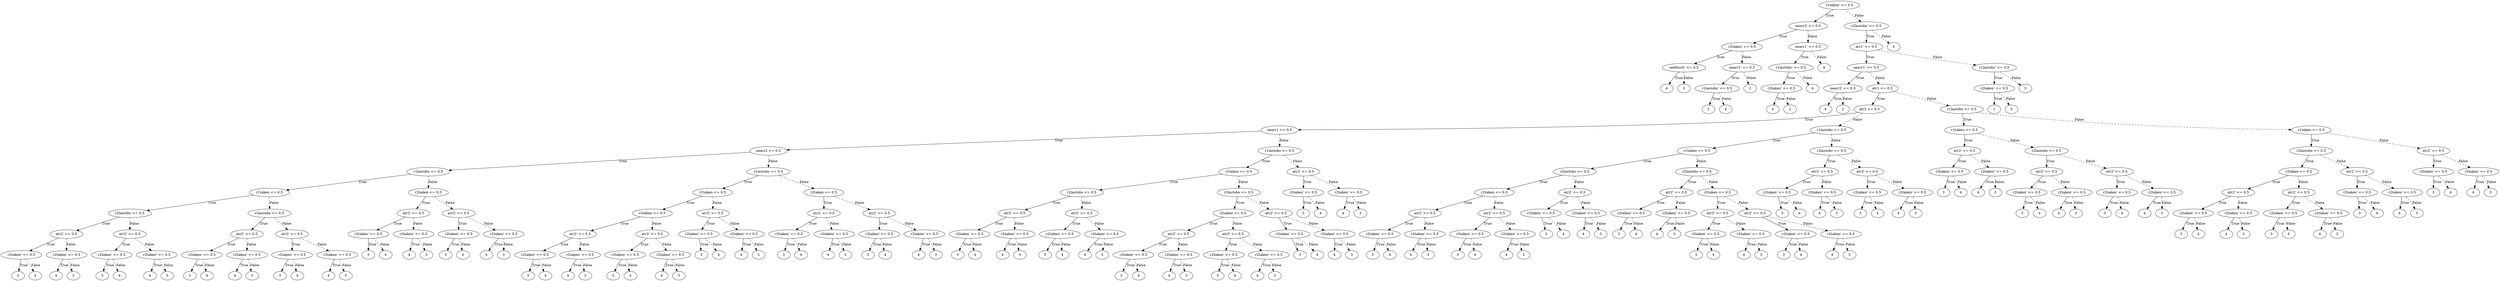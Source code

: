 digraph {
0 [label="r1taken' <= 0.5"];
1 [label="nearr2' <= 0.5"];
2 [label="r2taken' <= 0.5"];
3 [label="seefinish' <= 0.5"];
4 [label="4"];
3 -> 4 [label="True"];
5 [label="2"];
3 -> 5 [style="dashed", label="False"];
2 -> 3 [label="True"];
6 [label="nearr1' <= 0.5"];
7 [label="r1lastobs' <= 0.5"];
8 [label="2"];
7 -> 8 [label="True"];
9 [label="4"];
7 -> 9 [style="dashed", label="False"];
6 -> 7 [label="True"];
10 [label="2"];
6 -> 10 [style="dashed", label="False"];
2 -> 6 [style="dashed", label="False"];
1 -> 2 [label="True"];
11 [label="nearr1' <= 0.5"];
12 [label="r1lastobs' <= 0.5"];
13 [label="r2taken' <= 0.5"];
14 [label="4"];
13 -> 14 [label="True"];
15 [label="2"];
13 -> 15 [style="dashed", label="False"];
12 -> 13 [label="True"];
16 [label="4"];
12 -> 16 [style="dashed", label="False"];
11 -> 12 [label="True"];
17 [label="4"];
11 -> 17 [style="dashed", label="False"];
1 -> 11 [style="dashed", label="False"];
0 -> 1 [label="True"];
18 [label="r2lastobs' <= 0.5"];
19 [label="atr1' <= 0.5"];
20 [label="nearr1' <= 0.5"];
21 [label="nearr2' <= 0.5"];
22 [label="4"];
21 -> 22 [label="True"];
23 [label="2"];
21 -> 23 [style="dashed", label="False"];
20 -> 21 [label="True"];
24 [label="atr1 <= 0.5"];
25 [label="atr2 <= 0.5"];
26 [label="nearr1 <= 0.5"];
27 [label="nearr2 <= 0.5"];
28 [label="r1lastobs <= 0.5"];
29 [label="r1taken <= 0.5"];
30 [label="r2lastobs <= 0.5"];
31 [label="atr2' <= 0.5"];
32 [label="r2taken' <= 0.5"];
33 [label="3"];
32 -> 33 [label="True"];
34 [label="4"];
32 -> 34 [style="dashed", label="False"];
31 -> 32 [label="True"];
35 [label="r2taken' <= 0.5"];
36 [label="4"];
35 -> 36 [label="True"];
37 [label="3"];
35 -> 37 [style="dashed", label="False"];
31 -> 35 [style="dashed", label="False"];
30 -> 31 [label="True"];
38 [label="atr2' <= 0.5"];
39 [label="r2taken' <= 0.5"];
40 [label="3"];
39 -> 40 [label="True"];
41 [label="4"];
39 -> 41 [style="dashed", label="False"];
38 -> 39 [label="True"];
42 [label="r2taken' <= 0.5"];
43 [label="4"];
42 -> 43 [label="True"];
44 [label="3"];
42 -> 44 [style="dashed", label="False"];
38 -> 42 [style="dashed", label="False"];
30 -> 38 [style="dashed", label="False"];
29 -> 30 [label="True"];
45 [label="r2lastobs <= 0.5"];
46 [label="atr2' <= 0.5"];
47 [label="r2taken' <= 0.5"];
48 [label="3"];
47 -> 48 [label="True"];
49 [label="4"];
47 -> 49 [style="dashed", label="False"];
46 -> 47 [label="True"];
50 [label="r2taken' <= 0.5"];
51 [label="4"];
50 -> 51 [label="True"];
52 [label="3"];
50 -> 52 [style="dashed", label="False"];
46 -> 50 [style="dashed", label="False"];
45 -> 46 [label="True"];
53 [label="atr2' <= 0.5"];
54 [label="r2taken' <= 0.5"];
55 [label="3"];
54 -> 55 [label="True"];
56 [label="4"];
54 -> 56 [style="dashed", label="False"];
53 -> 54 [label="True"];
57 [label="r2taken' <= 0.5"];
58 [label="4"];
57 -> 58 [label="True"];
59 [label="3"];
57 -> 59 [style="dashed", label="False"];
53 -> 57 [style="dashed", label="False"];
45 -> 53 [style="dashed", label="False"];
29 -> 45 [style="dashed", label="False"];
28 -> 29 [label="True"];
60 [label="r2taken <= 0.5"];
61 [label="atr2' <= 0.5"];
62 [label="r2taken' <= 0.5"];
63 [label="3"];
62 -> 63 [label="True"];
64 [label="4"];
62 -> 64 [style="dashed", label="False"];
61 -> 62 [label="True"];
65 [label="r2taken' <= 0.5"];
66 [label="4"];
65 -> 66 [label="True"];
67 [label="3"];
65 -> 67 [style="dashed", label="False"];
61 -> 65 [style="dashed", label="False"];
60 -> 61 [label="True"];
68 [label="atr2' <= 0.5"];
69 [label="r2taken' <= 0.5"];
70 [label="3"];
69 -> 70 [label="True"];
71 [label="4"];
69 -> 71 [style="dashed", label="False"];
68 -> 69 [label="True"];
72 [label="r2taken' <= 0.5"];
73 [label="4"];
72 -> 73 [label="True"];
74 [label="3"];
72 -> 74 [style="dashed", label="False"];
68 -> 72 [style="dashed", label="False"];
60 -> 68 [style="dashed", label="False"];
28 -> 60 [style="dashed", label="False"];
27 -> 28 [label="True"];
75 [label="r1lastobs <= 0.5"];
76 [label="r1taken <= 0.5"];
77 [label="r2taken <= 0.5"];
78 [label="atr2' <= 0.5"];
79 [label="r2taken' <= 0.5"];
80 [label="3"];
79 -> 80 [label="True"];
81 [label="4"];
79 -> 81 [style="dashed", label="False"];
78 -> 79 [label="True"];
82 [label="r2taken' <= 0.5"];
83 [label="4"];
82 -> 83 [label="True"];
84 [label="3"];
82 -> 84 [style="dashed", label="False"];
78 -> 82 [style="dashed", label="False"];
77 -> 78 [label="True"];
85 [label="atr2' <= 0.5"];
86 [label="r2taken' <= 0.5"];
87 [label="3"];
86 -> 87 [label="True"];
88 [label="4"];
86 -> 88 [style="dashed", label="False"];
85 -> 86 [label="True"];
89 [label="r2taken' <= 0.5"];
90 [label="4"];
89 -> 90 [label="True"];
91 [label="3"];
89 -> 91 [style="dashed", label="False"];
85 -> 89 [style="dashed", label="False"];
77 -> 85 [style="dashed", label="False"];
76 -> 77 [label="True"];
92 [label="atr2' <= 0.5"];
93 [label="r2taken' <= 0.5"];
94 [label="3"];
93 -> 94 [label="True"];
95 [label="4"];
93 -> 95 [style="dashed", label="False"];
92 -> 93 [label="True"];
96 [label="r2taken' <= 0.5"];
97 [label="4"];
96 -> 97 [label="True"];
98 [label="3"];
96 -> 98 [style="dashed", label="False"];
92 -> 96 [style="dashed", label="False"];
76 -> 92 [style="dashed", label="False"];
75 -> 76 [label="True"];
99 [label="r2taken <= 0.5"];
100 [label="atr2' <= 0.5"];
101 [label="r2taken' <= 0.5"];
102 [label="3"];
101 -> 102 [label="True"];
103 [label="4"];
101 -> 103 [style="dashed", label="False"];
100 -> 101 [label="True"];
104 [label="r2taken' <= 0.5"];
105 [label="4"];
104 -> 105 [label="True"];
106 [label="3"];
104 -> 106 [style="dashed", label="False"];
100 -> 104 [style="dashed", label="False"];
99 -> 100 [label="True"];
107 [label="atr2' <= 0.5"];
108 [label="r2taken' <= 0.5"];
109 [label="3"];
108 -> 109 [label="True"];
110 [label="4"];
108 -> 110 [style="dashed", label="False"];
107 -> 108 [label="True"];
111 [label="r2taken' <= 0.5"];
112 [label="4"];
111 -> 112 [label="True"];
113 [label="3"];
111 -> 113 [style="dashed", label="False"];
107 -> 111 [style="dashed", label="False"];
99 -> 107 [style="dashed", label="False"];
75 -> 99 [style="dashed", label="False"];
27 -> 75 [style="dashed", label="False"];
26 -> 27 [label="True"];
114 [label="r1lastobs <= 0.5"];
115 [label="r1taken <= 0.5"];
116 [label="r2lastobs <= 0.5"];
117 [label="atr2' <= 0.5"];
118 [label="r2taken' <= 0.5"];
119 [label="3"];
118 -> 119 [label="True"];
120 [label="4"];
118 -> 120 [style="dashed", label="False"];
117 -> 118 [label="True"];
121 [label="r2taken' <= 0.5"];
122 [label="4"];
121 -> 122 [label="True"];
123 [label="3"];
121 -> 123 [style="dashed", label="False"];
117 -> 121 [style="dashed", label="False"];
116 -> 117 [label="True"];
124 [label="atr2' <= 0.5"];
125 [label="r2taken' <= 0.5"];
126 [label="3"];
125 -> 126 [label="True"];
127 [label="4"];
125 -> 127 [style="dashed", label="False"];
124 -> 125 [label="True"];
128 [label="r2taken' <= 0.5"];
129 [label="4"];
128 -> 129 [label="True"];
130 [label="3"];
128 -> 130 [style="dashed", label="False"];
124 -> 128 [style="dashed", label="False"];
116 -> 124 [style="dashed", label="False"];
115 -> 116 [label="True"];
131 [label="r2lastobs <= 0.5"];
132 [label="r2taken <= 0.5"];
133 [label="atr2' <= 0.5"];
134 [label="r2taken' <= 0.5"];
135 [label="3"];
134 -> 135 [label="True"];
136 [label="4"];
134 -> 136 [style="dashed", label="False"];
133 -> 134 [label="True"];
137 [label="r2taken' <= 0.5"];
138 [label="4"];
137 -> 138 [label="True"];
139 [label="3"];
137 -> 139 [style="dashed", label="False"];
133 -> 137 [style="dashed", label="False"];
132 -> 133 [label="True"];
140 [label="atr2' <= 0.5"];
141 [label="r2taken' <= 0.5"];
142 [label="3"];
141 -> 142 [label="True"];
143 [label="4"];
141 -> 143 [style="dashed", label="False"];
140 -> 141 [label="True"];
144 [label="r2taken' <= 0.5"];
145 [label="4"];
144 -> 145 [label="True"];
146 [label="3"];
144 -> 146 [style="dashed", label="False"];
140 -> 144 [style="dashed", label="False"];
132 -> 140 [style="dashed", label="False"];
131 -> 132 [label="True"];
147 [label="atr2' <= 0.5"];
148 [label="r2taken' <= 0.5"];
149 [label="3"];
148 -> 149 [label="True"];
150 [label="4"];
148 -> 150 [style="dashed", label="False"];
147 -> 148 [label="True"];
151 [label="r2taken' <= 0.5"];
152 [label="4"];
151 -> 152 [label="True"];
153 [label="3"];
151 -> 153 [style="dashed", label="False"];
147 -> 151 [style="dashed", label="False"];
131 -> 147 [style="dashed", label="False"];
115 -> 131 [style="dashed", label="False"];
114 -> 115 [label="True"];
154 [label="atr2' <= 0.5"];
155 [label="r2taken' <= 0.5"];
156 [label="3"];
155 -> 156 [label="True"];
157 [label="4"];
155 -> 157 [style="dashed", label="False"];
154 -> 155 [label="True"];
158 [label="r2taken' <= 0.5"];
159 [label="4"];
158 -> 159 [label="True"];
160 [label="3"];
158 -> 160 [style="dashed", label="False"];
154 -> 158 [style="dashed", label="False"];
114 -> 154 [style="dashed", label="False"];
26 -> 114 [style="dashed", label="False"];
25 -> 26 [label="True"];
161 [label="r1lastobs <= 0.5"];
162 [label="r1taken <= 0.5"];
163 [label="r2lastobs <= 0.5"];
164 [label="r2taken <= 0.5"];
165 [label="atr2' <= 0.5"];
166 [label="r2taken' <= 0.5"];
167 [label="3"];
166 -> 167 [label="True"];
168 [label="4"];
166 -> 168 [style="dashed", label="False"];
165 -> 166 [label="True"];
169 [label="r2taken' <= 0.5"];
170 [label="4"];
169 -> 170 [label="True"];
171 [label="3"];
169 -> 171 [style="dashed", label="False"];
165 -> 169 [style="dashed", label="False"];
164 -> 165 [label="True"];
172 [label="atr2' <= 0.5"];
173 [label="r2taken' <= 0.5"];
174 [label="3"];
173 -> 174 [label="True"];
175 [label="4"];
173 -> 175 [style="dashed", label="False"];
172 -> 173 [label="True"];
176 [label="r2taken' <= 0.5"];
177 [label="4"];
176 -> 177 [label="True"];
178 [label="3"];
176 -> 178 [style="dashed", label="False"];
172 -> 176 [style="dashed", label="False"];
164 -> 172 [style="dashed", label="False"];
163 -> 164 [label="True"];
179 [label="atr2' <= 0.5"];
180 [label="r2taken' <= 0.5"];
181 [label="3"];
180 -> 181 [label="True"];
182 [label="4"];
180 -> 182 [style="dashed", label="False"];
179 -> 180 [label="True"];
183 [label="r2taken' <= 0.5"];
184 [label="4"];
183 -> 184 [label="True"];
185 [label="3"];
183 -> 185 [style="dashed", label="False"];
179 -> 183 [style="dashed", label="False"];
163 -> 179 [style="dashed", label="False"];
162 -> 163 [label="True"];
186 [label="r2lastobs <= 0.5"];
187 [label="atr2' <= 0.5"];
188 [label="r2taken' <= 0.5"];
189 [label="3"];
188 -> 189 [label="True"];
190 [label="4"];
188 -> 190 [style="dashed", label="False"];
187 -> 188 [label="True"];
191 [label="r2taken' <= 0.5"];
192 [label="4"];
191 -> 192 [label="True"];
193 [label="3"];
191 -> 193 [style="dashed", label="False"];
187 -> 191 [style="dashed", label="False"];
186 -> 187 [label="True"];
194 [label="r2taken <= 0.5"];
195 [label="atr2' <= 0.5"];
196 [label="r2taken' <= 0.5"];
197 [label="3"];
196 -> 197 [label="True"];
198 [label="4"];
196 -> 198 [style="dashed", label="False"];
195 -> 196 [label="True"];
199 [label="r2taken' <= 0.5"];
200 [label="4"];
199 -> 200 [label="True"];
201 [label="3"];
199 -> 201 [style="dashed", label="False"];
195 -> 199 [style="dashed", label="False"];
194 -> 195 [label="True"];
202 [label="atr2' <= 0.5"];
203 [label="r2taken' <= 0.5"];
204 [label="3"];
203 -> 204 [label="True"];
205 [label="4"];
203 -> 205 [style="dashed", label="False"];
202 -> 203 [label="True"];
206 [label="r2taken' <= 0.5"];
207 [label="4"];
206 -> 207 [label="True"];
208 [label="3"];
206 -> 208 [style="dashed", label="False"];
202 -> 206 [style="dashed", label="False"];
194 -> 202 [style="dashed", label="False"];
186 -> 194 [style="dashed", label="False"];
162 -> 186 [style="dashed", label="False"];
161 -> 162 [label="True"];
209 [label="r2lastobs <= 0.5"];
210 [label="atr2' <= 0.5"];
211 [label="r2taken' <= 0.5"];
212 [label="3"];
211 -> 212 [label="True"];
213 [label="4"];
211 -> 213 [style="dashed", label="False"];
210 -> 211 [label="True"];
214 [label="r2taken' <= 0.5"];
215 [label="4"];
214 -> 215 [label="True"];
216 [label="3"];
214 -> 216 [style="dashed", label="False"];
210 -> 214 [style="dashed", label="False"];
209 -> 210 [label="True"];
217 [label="atr2' <= 0.5"];
218 [label="r2taken' <= 0.5"];
219 [label="3"];
218 -> 219 [label="True"];
220 [label="4"];
218 -> 220 [style="dashed", label="False"];
217 -> 218 [label="True"];
221 [label="r2taken' <= 0.5"];
222 [label="4"];
221 -> 222 [label="True"];
223 [label="3"];
221 -> 223 [style="dashed", label="False"];
217 -> 221 [style="dashed", label="False"];
209 -> 217 [style="dashed", label="False"];
161 -> 209 [style="dashed", label="False"];
25 -> 161 [style="dashed", label="False"];
24 -> 25 [label="True"];
224 [label="r1lastobs <= 0.5"];
225 [label="r1taken <= 0.5"];
226 [label="atr2' <= 0.5"];
227 [label="r2taken' <= 0.5"];
228 [label="3"];
227 -> 228 [label="True"];
229 [label="4"];
227 -> 229 [style="dashed", label="False"];
226 -> 227 [label="True"];
230 [label="r2taken' <= 0.5"];
231 [label="4"];
230 -> 231 [label="True"];
232 [label="3"];
230 -> 232 [style="dashed", label="False"];
226 -> 230 [style="dashed", label="False"];
225 -> 226 [label="True"];
233 [label="r2lastobs <= 0.5"];
234 [label="atr2' <= 0.5"];
235 [label="r2taken' <= 0.5"];
236 [label="3"];
235 -> 236 [label="True"];
237 [label="4"];
235 -> 237 [style="dashed", label="False"];
234 -> 235 [label="True"];
238 [label="r2taken' <= 0.5"];
239 [label="4"];
238 -> 239 [label="True"];
240 [label="3"];
238 -> 240 [style="dashed", label="False"];
234 -> 238 [style="dashed", label="False"];
233 -> 234 [label="True"];
241 [label="atr2' <= 0.5"];
242 [label="r2taken' <= 0.5"];
243 [label="3"];
242 -> 243 [label="True"];
244 [label="4"];
242 -> 244 [style="dashed", label="False"];
241 -> 242 [label="True"];
245 [label="r2taken' <= 0.5"];
246 [label="4"];
245 -> 246 [label="True"];
247 [label="3"];
245 -> 247 [style="dashed", label="False"];
241 -> 245 [style="dashed", label="False"];
233 -> 241 [style="dashed", label="False"];
225 -> 233 [style="dashed", label="False"];
224 -> 225 [label="True"];
248 [label="r1taken <= 0.5"];
249 [label="r2lastobs <= 0.5"];
250 [label="r2taken <= 0.5"];
251 [label="atr2' <= 0.5"];
252 [label="r2taken' <= 0.5"];
253 [label="3"];
252 -> 253 [label="True"];
254 [label="4"];
252 -> 254 [style="dashed", label="False"];
251 -> 252 [label="True"];
255 [label="r2taken' <= 0.5"];
256 [label="4"];
255 -> 256 [label="True"];
257 [label="3"];
255 -> 257 [style="dashed", label="False"];
251 -> 255 [style="dashed", label="False"];
250 -> 251 [label="True"];
258 [label="atr2' <= 0.5"];
259 [label="r2taken' <= 0.5"];
260 [label="3"];
259 -> 260 [label="True"];
261 [label="4"];
259 -> 261 [style="dashed", label="False"];
258 -> 259 [label="True"];
262 [label="r2taken' <= 0.5"];
263 [label="4"];
262 -> 263 [label="True"];
264 [label="3"];
262 -> 264 [style="dashed", label="False"];
258 -> 262 [style="dashed", label="False"];
250 -> 258 [style="dashed", label="False"];
249 -> 250 [label="True"];
265 [label="atr2' <= 0.5"];
266 [label="r2taken' <= 0.5"];
267 [label="3"];
266 -> 267 [label="True"];
268 [label="4"];
266 -> 268 [style="dashed", label="False"];
265 -> 266 [label="True"];
269 [label="r2taken' <= 0.5"];
270 [label="4"];
269 -> 270 [label="True"];
271 [label="3"];
269 -> 271 [style="dashed", label="False"];
265 -> 269 [style="dashed", label="False"];
249 -> 265 [style="dashed", label="False"];
248 -> 249 [label="True"];
272 [label="atr2' <= 0.5"];
273 [label="r2taken' <= 0.5"];
274 [label="3"];
273 -> 274 [label="True"];
275 [label="4"];
273 -> 275 [style="dashed", label="False"];
272 -> 273 [label="True"];
276 [label="r2taken' <= 0.5"];
277 [label="4"];
276 -> 277 [label="True"];
278 [label="3"];
276 -> 278 [style="dashed", label="False"];
272 -> 276 [style="dashed", label="False"];
248 -> 272 [style="dashed", label="False"];
224 -> 248 [style="dashed", label="False"];
24 -> 224 [style="dashed", label="False"];
20 -> 24 [style="dashed", label="False"];
19 -> 20 [label="True"];
279 [label="r1lastobs' <= 0.5"];
280 [label="r2taken' <= 0.5"];
281 [label="1"];
280 -> 281 [label="True"];
282 [label="3"];
280 -> 282 [style="dashed", label="False"];
279 -> 280 [label="True"];
283 [label="3"];
279 -> 283 [style="dashed", label="False"];
19 -> 279 [style="dashed", label="False"];
18 -> 19 [label="True"];
284 [label="4"];
18 -> 284 [style="dashed", label="False"];
0 -> 18 [style="dashed", label="False"];

}